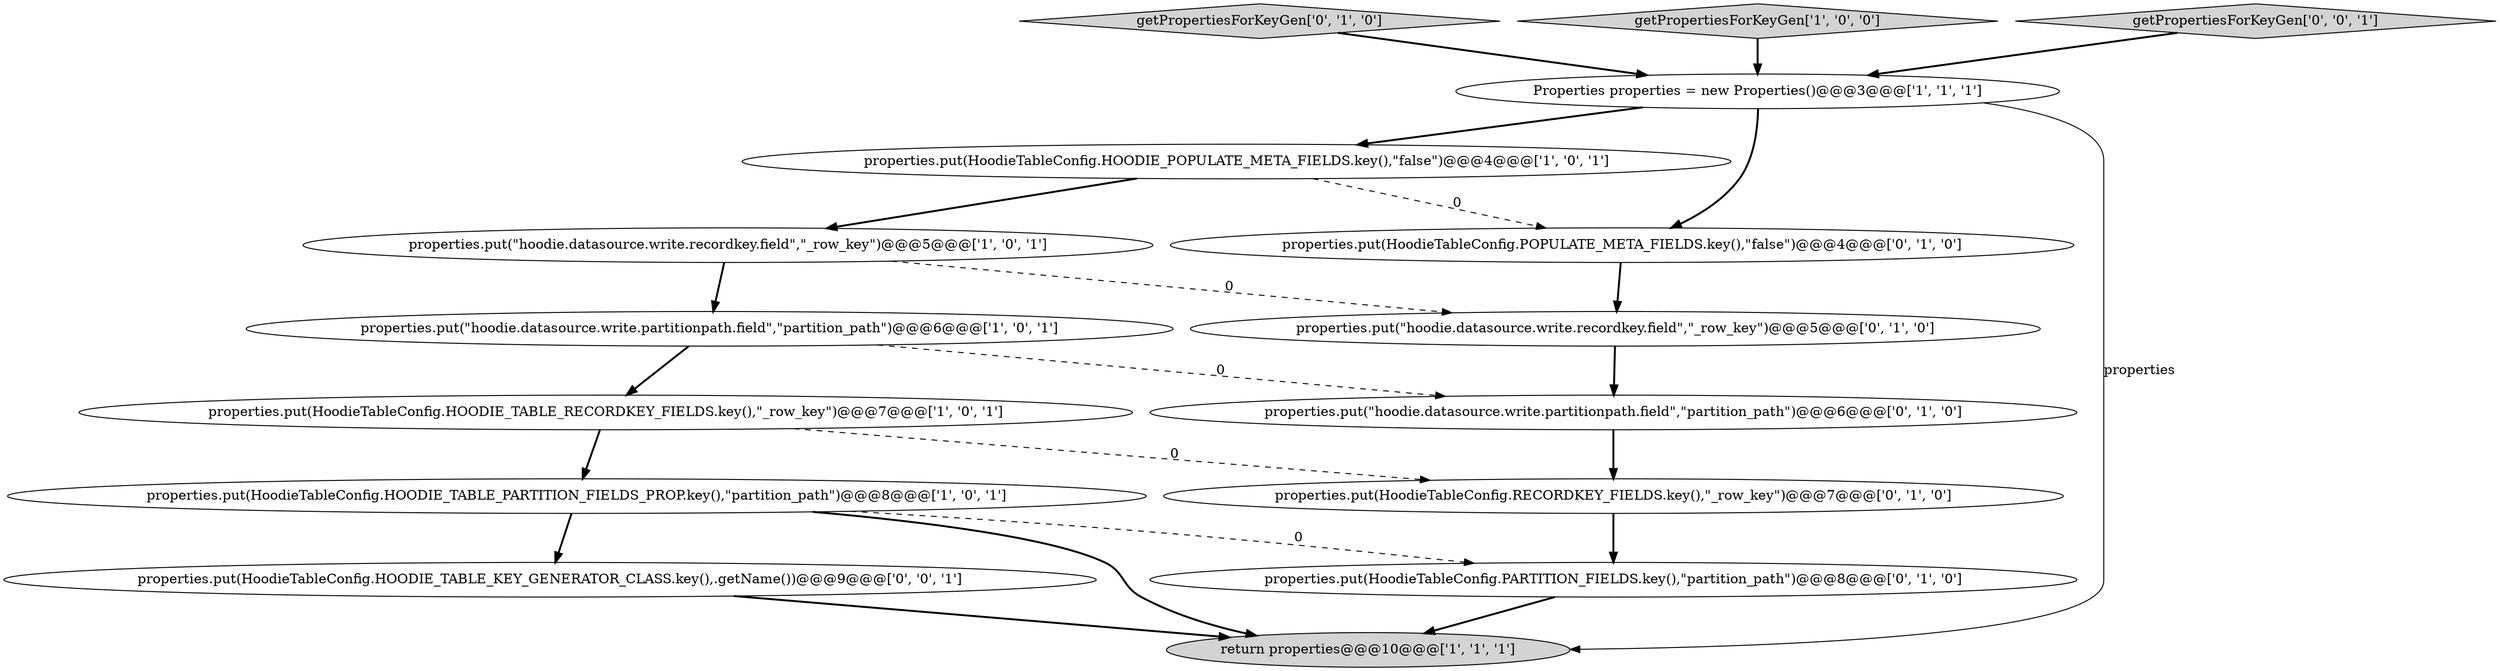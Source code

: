 digraph {
11 [style = filled, label = "getPropertiesForKeyGen['0', '1', '0']", fillcolor = lightgray, shape = diamond image = "AAA0AAABBB2BBB"];
0 [style = filled, label = "properties.put(HoodieTableConfig.HOODIE_POPULATE_META_FIELDS.key(),\"false\")@@@4@@@['1', '0', '1']", fillcolor = white, shape = ellipse image = "AAA0AAABBB1BBB"];
3 [style = filled, label = "properties.put(HoodieTableConfig.HOODIE_TABLE_RECORDKEY_FIELDS.key(),\"_row_key\")@@@7@@@['1', '0', '1']", fillcolor = white, shape = ellipse image = "AAA0AAABBB1BBB"];
10 [style = filled, label = "properties.put(\"hoodie.datasource.write.recordkey.field\",\"_row_key\")@@@5@@@['0', '1', '0']", fillcolor = white, shape = ellipse image = "AAA1AAABBB2BBB"];
14 [style = filled, label = "properties.put(HoodieTableConfig.HOODIE_TABLE_KEY_GENERATOR_CLASS.key(),.getName())@@@9@@@['0', '0', '1']", fillcolor = white, shape = ellipse image = "AAA0AAABBB3BBB"];
5 [style = filled, label = "Properties properties = new Properties()@@@3@@@['1', '1', '1']", fillcolor = white, shape = ellipse image = "AAA0AAABBB1BBB"];
13 [style = filled, label = "properties.put(\"hoodie.datasource.write.partitionpath.field\",\"partition_path\")@@@6@@@['0', '1', '0']", fillcolor = white, shape = ellipse image = "AAA1AAABBB2BBB"];
8 [style = filled, label = "properties.put(HoodieTableConfig.PARTITION_FIELDS.key(),\"partition_path\")@@@8@@@['0', '1', '0']", fillcolor = white, shape = ellipse image = "AAA1AAABBB2BBB"];
1 [style = filled, label = "getPropertiesForKeyGen['1', '0', '0']", fillcolor = lightgray, shape = diamond image = "AAA0AAABBB1BBB"];
2 [style = filled, label = "properties.put(\"hoodie.datasource.write.partitionpath.field\",\"partition_path\")@@@6@@@['1', '0', '1']", fillcolor = white, shape = ellipse image = "AAA0AAABBB1BBB"];
7 [style = filled, label = "properties.put(\"hoodie.datasource.write.recordkey.field\",\"_row_key\")@@@5@@@['1', '0', '1']", fillcolor = white, shape = ellipse image = "AAA0AAABBB1BBB"];
6 [style = filled, label = "return properties@@@10@@@['1', '1', '1']", fillcolor = lightgray, shape = ellipse image = "AAA0AAABBB1BBB"];
9 [style = filled, label = "properties.put(HoodieTableConfig.POPULATE_META_FIELDS.key(),\"false\")@@@4@@@['0', '1', '0']", fillcolor = white, shape = ellipse image = "AAA1AAABBB2BBB"];
15 [style = filled, label = "getPropertiesForKeyGen['0', '0', '1']", fillcolor = lightgray, shape = diamond image = "AAA0AAABBB3BBB"];
12 [style = filled, label = "properties.put(HoodieTableConfig.RECORDKEY_FIELDS.key(),\"_row_key\")@@@7@@@['0', '1', '0']", fillcolor = white, shape = ellipse image = "AAA1AAABBB2BBB"];
4 [style = filled, label = "properties.put(HoodieTableConfig.HOODIE_TABLE_PARTITION_FIELDS_PROP.key(),\"partition_path\")@@@8@@@['1', '0', '1']", fillcolor = white, shape = ellipse image = "AAA0AAABBB1BBB"];
4->6 [style = bold, label=""];
0->7 [style = bold, label=""];
8->6 [style = bold, label=""];
5->9 [style = bold, label=""];
2->3 [style = bold, label=""];
13->12 [style = bold, label=""];
5->0 [style = bold, label=""];
10->13 [style = bold, label=""];
5->6 [style = solid, label="properties"];
0->9 [style = dashed, label="0"];
15->5 [style = bold, label=""];
14->6 [style = bold, label=""];
4->8 [style = dashed, label="0"];
4->14 [style = bold, label=""];
3->12 [style = dashed, label="0"];
12->8 [style = bold, label=""];
3->4 [style = bold, label=""];
7->10 [style = dashed, label="0"];
11->5 [style = bold, label=""];
2->13 [style = dashed, label="0"];
9->10 [style = bold, label=""];
1->5 [style = bold, label=""];
7->2 [style = bold, label=""];
}
